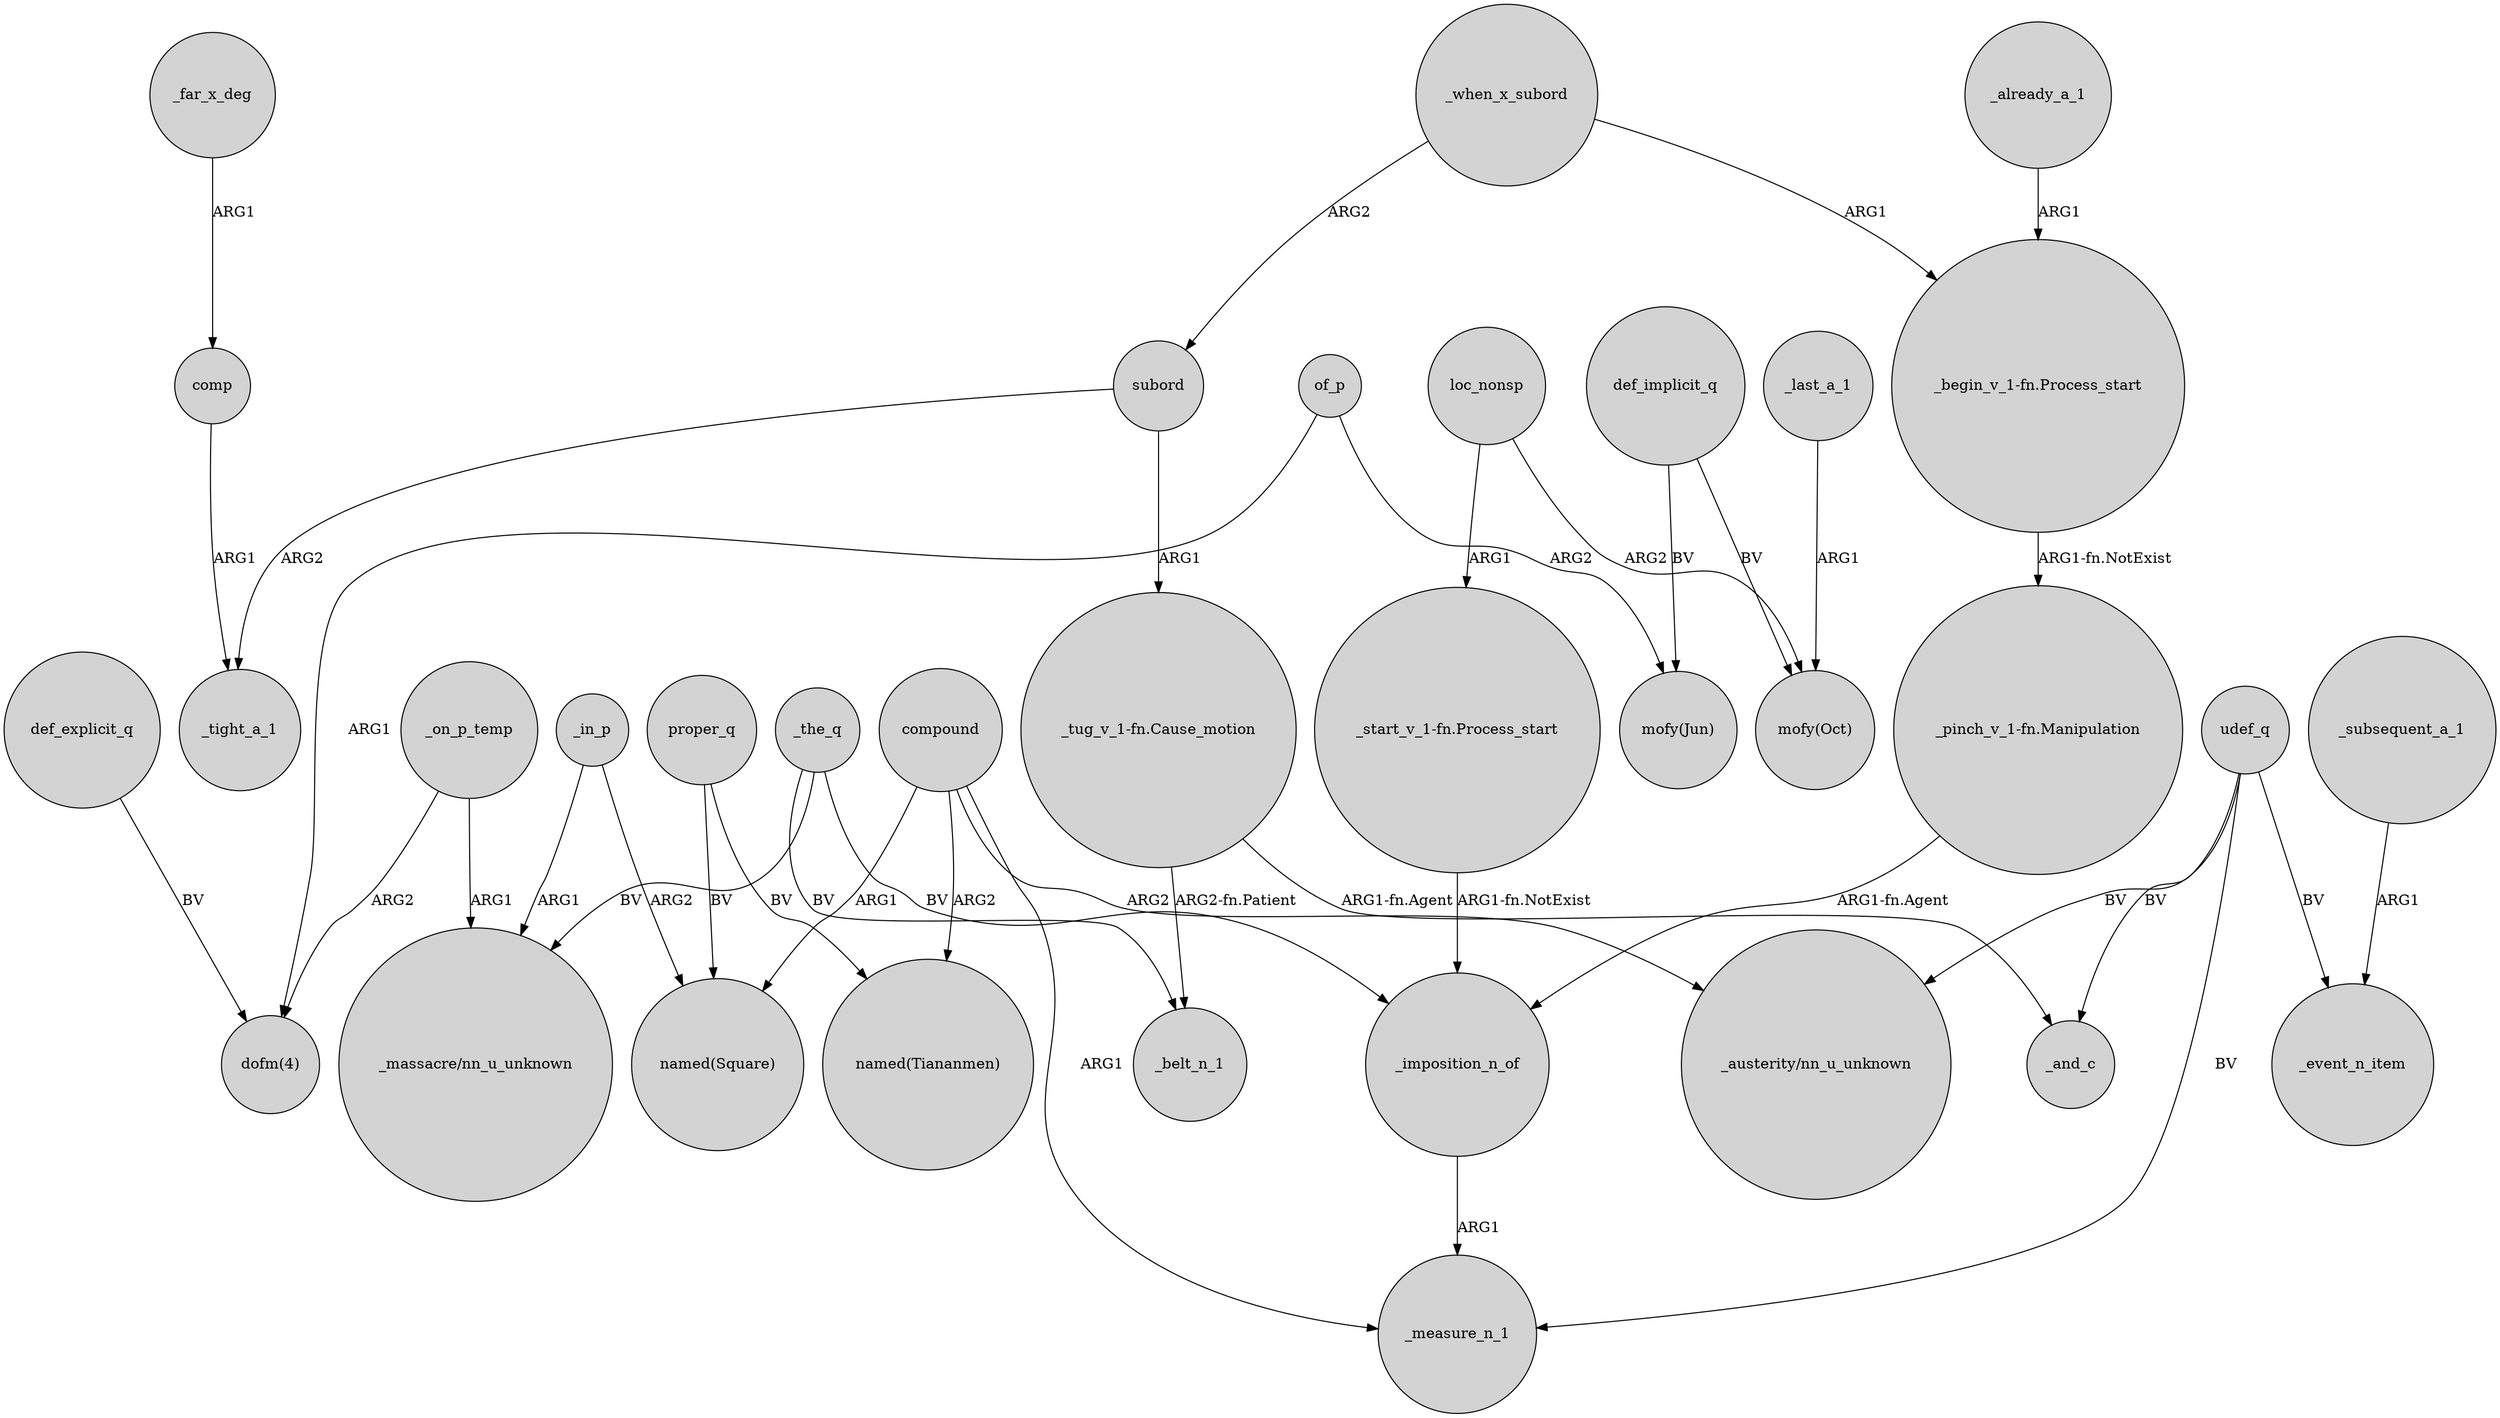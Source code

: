 digraph {
	node [shape=circle style=filled]
	of_p -> "dofm(4)" [label=ARG1]
	def_implicit_q -> "mofy(Oct)" [label=BV]
	_when_x_subord -> subord [label=ARG2]
	"_pinch_v_1-fn.Manipulation" -> _imposition_n_of [label="ARG1-fn.Agent"]
	"_begin_v_1-fn.Process_start" -> "_pinch_v_1-fn.Manipulation" [label="ARG1-fn.NotExist"]
	def_explicit_q -> "dofm(4)" [label=BV]
	comp -> _tight_a_1 [label=ARG1]
	of_p -> "mofy(Jun)" [label=ARG2]
	_in_p -> "_massacre/nn_u_unknown" [label=ARG1]
	"_tug_v_1-fn.Cause_motion" -> _belt_n_1 [label="ARG2-fn.Patient"]
	compound -> "named(Tiananmen)" [label=ARG2]
	_imposition_n_of -> _measure_n_1 [label=ARG1]
	loc_nonsp -> "_start_v_1-fn.Process_start" [label=ARG1]
	_subsequent_a_1 -> _event_n_item [label=ARG1]
	"_start_v_1-fn.Process_start" -> _imposition_n_of [label="ARG1-fn.NotExist"]
	compound -> _measure_n_1 [label=ARG1]
	"_tug_v_1-fn.Cause_motion" -> _and_c [label="ARG1-fn.Agent"]
	_the_q -> "_massacre/nn_u_unknown" [label=BV]
	def_implicit_q -> "mofy(Jun)" [label=BV]
	_last_a_1 -> "mofy(Oct)" [label=ARG1]
	_on_p_temp -> "_massacre/nn_u_unknown" [label=ARG1]
	compound -> "named(Square)" [label=ARG1]
	_on_p_temp -> "dofm(4)" [label=ARG2]
	udef_q -> _measure_n_1 [label=BV]
	subord -> "_tug_v_1-fn.Cause_motion" [label=ARG1]
	subord -> _tight_a_1 [label=ARG2]
	proper_q -> "named(Square)" [label=BV]
	_far_x_deg -> comp [label=ARG1]
	udef_q -> "_austerity/nn_u_unknown" [label=BV]
	proper_q -> "named(Tiananmen)" [label=BV]
	_the_q -> _belt_n_1 [label=BV]
	_already_a_1 -> "_begin_v_1-fn.Process_start" [label=ARG1]
	compound -> "_austerity/nn_u_unknown" [label=ARG2]
	loc_nonsp -> "mofy(Oct)" [label=ARG2]
	udef_q -> _and_c [label=BV]
	udef_q -> _event_n_item [label=BV]
	_in_p -> "named(Square)" [label=ARG2]
	_the_q -> _imposition_n_of [label=BV]
	_when_x_subord -> "_begin_v_1-fn.Process_start" [label=ARG1]
}
